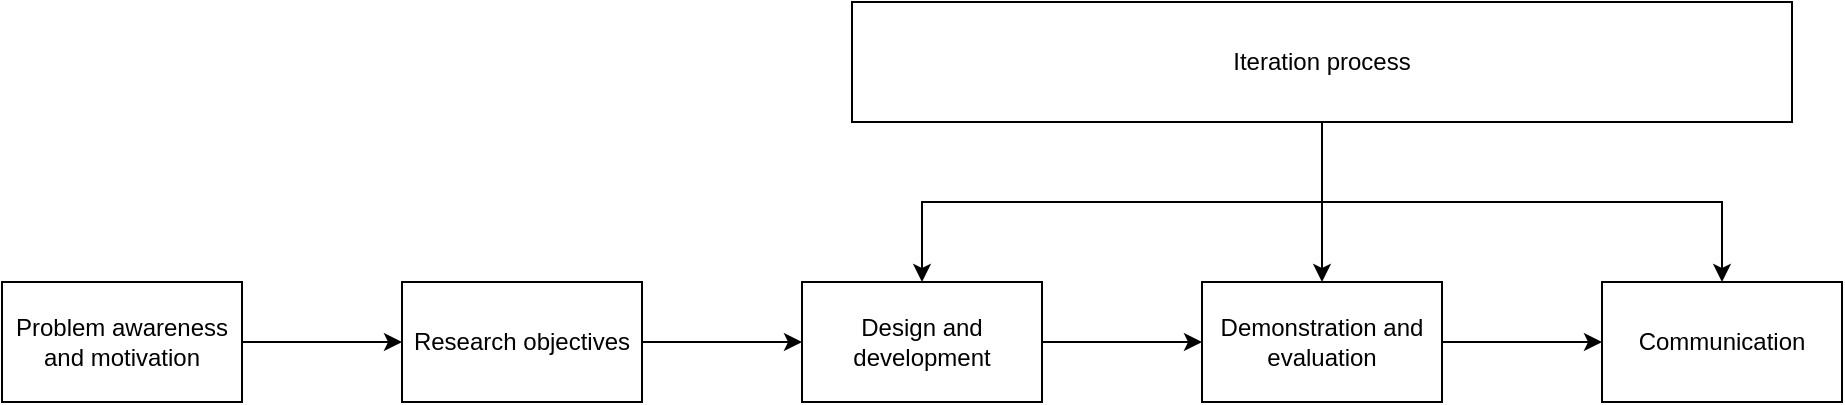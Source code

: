 <mxfile version="25.0.3">
  <diagram id="C5RBs43oDa-KdzZeNtuy" name="Page-1">
    <mxGraphModel dx="792" dy="1131" grid="1" gridSize="10" guides="1" tooltips="1" connect="1" arrows="1" fold="1" page="1" pageScale="1" pageWidth="827" pageHeight="1169" math="0" shadow="0">
      <root>
        <mxCell id="WIyWlLk6GJQsqaUBKTNV-0" />
        <mxCell id="WIyWlLk6GJQsqaUBKTNV-1" parent="WIyWlLk6GJQsqaUBKTNV-0" />
        <mxCell id="68IwWovNncWmHWI2_yqs-2" value="" style="edgeStyle=orthogonalEdgeStyle;rounded=0;orthogonalLoop=1;jettySize=auto;html=1;" edge="1" parent="WIyWlLk6GJQsqaUBKTNV-1" source="68IwWovNncWmHWI2_yqs-0" target="68IwWovNncWmHWI2_yqs-1">
          <mxGeometry relative="1" as="geometry" />
        </mxCell>
        <mxCell id="68IwWovNncWmHWI2_yqs-0" value="Problem awareness and motivation" style="rounded=0;whiteSpace=wrap;html=1;" vertex="1" parent="WIyWlLk6GJQsqaUBKTNV-1">
          <mxGeometry x="350" y="550" width="120" height="60" as="geometry" />
        </mxCell>
        <mxCell id="68IwWovNncWmHWI2_yqs-4" value="" style="edgeStyle=orthogonalEdgeStyle;rounded=0;orthogonalLoop=1;jettySize=auto;html=1;" edge="1" parent="WIyWlLk6GJQsqaUBKTNV-1" source="68IwWovNncWmHWI2_yqs-1" target="68IwWovNncWmHWI2_yqs-3">
          <mxGeometry relative="1" as="geometry" />
        </mxCell>
        <mxCell id="68IwWovNncWmHWI2_yqs-1" value="Research objectives" style="whiteSpace=wrap;html=1;rounded=0;" vertex="1" parent="WIyWlLk6GJQsqaUBKTNV-1">
          <mxGeometry x="550" y="550" width="120" height="60" as="geometry" />
        </mxCell>
        <mxCell id="68IwWovNncWmHWI2_yqs-6" value="" style="edgeStyle=orthogonalEdgeStyle;rounded=0;orthogonalLoop=1;jettySize=auto;html=1;" edge="1" parent="WIyWlLk6GJQsqaUBKTNV-1" source="68IwWovNncWmHWI2_yqs-3" target="68IwWovNncWmHWI2_yqs-5">
          <mxGeometry relative="1" as="geometry" />
        </mxCell>
        <mxCell id="68IwWovNncWmHWI2_yqs-3" value="Design and development" style="whiteSpace=wrap;html=1;rounded=0;" vertex="1" parent="WIyWlLk6GJQsqaUBKTNV-1">
          <mxGeometry x="750" y="550" width="120" height="60" as="geometry" />
        </mxCell>
        <mxCell id="68IwWovNncWmHWI2_yqs-8" value="" style="edgeStyle=orthogonalEdgeStyle;rounded=0;orthogonalLoop=1;jettySize=auto;html=1;" edge="1" parent="WIyWlLk6GJQsqaUBKTNV-1" source="68IwWovNncWmHWI2_yqs-5" target="68IwWovNncWmHWI2_yqs-7">
          <mxGeometry relative="1" as="geometry" />
        </mxCell>
        <mxCell id="68IwWovNncWmHWI2_yqs-5" value="Demonstration and evaluation" style="whiteSpace=wrap;html=1;rounded=0;" vertex="1" parent="WIyWlLk6GJQsqaUBKTNV-1">
          <mxGeometry x="950" y="550" width="120" height="60" as="geometry" />
        </mxCell>
        <mxCell id="68IwWovNncWmHWI2_yqs-7" value="Communication" style="whiteSpace=wrap;html=1;rounded=0;" vertex="1" parent="WIyWlLk6GJQsqaUBKTNV-1">
          <mxGeometry x="1150" y="550" width="120" height="60" as="geometry" />
        </mxCell>
        <mxCell id="68IwWovNncWmHWI2_yqs-11" style="edgeStyle=orthogonalEdgeStyle;rounded=0;orthogonalLoop=1;jettySize=auto;html=1;entryX=0.5;entryY=0;entryDx=0;entryDy=0;" edge="1" parent="WIyWlLk6GJQsqaUBKTNV-1" source="68IwWovNncWmHWI2_yqs-9" target="68IwWovNncWmHWI2_yqs-3">
          <mxGeometry relative="1" as="geometry" />
        </mxCell>
        <mxCell id="68IwWovNncWmHWI2_yqs-12" style="edgeStyle=orthogonalEdgeStyle;rounded=0;orthogonalLoop=1;jettySize=auto;html=1;" edge="1" parent="WIyWlLk6GJQsqaUBKTNV-1" source="68IwWovNncWmHWI2_yqs-9" target="68IwWovNncWmHWI2_yqs-5">
          <mxGeometry relative="1" as="geometry" />
        </mxCell>
        <mxCell id="68IwWovNncWmHWI2_yqs-13" style="edgeStyle=orthogonalEdgeStyle;rounded=0;orthogonalLoop=1;jettySize=auto;html=1;" edge="1" parent="WIyWlLk6GJQsqaUBKTNV-1" source="68IwWovNncWmHWI2_yqs-9" target="68IwWovNncWmHWI2_yqs-7">
          <mxGeometry relative="1" as="geometry" />
        </mxCell>
        <mxCell id="68IwWovNncWmHWI2_yqs-9" value="Iteration process" style="whiteSpace=wrap;html=1;rounded=0;" vertex="1" parent="WIyWlLk6GJQsqaUBKTNV-1">
          <mxGeometry x="775" y="410" width="470" height="60" as="geometry" />
        </mxCell>
      </root>
    </mxGraphModel>
  </diagram>
</mxfile>
